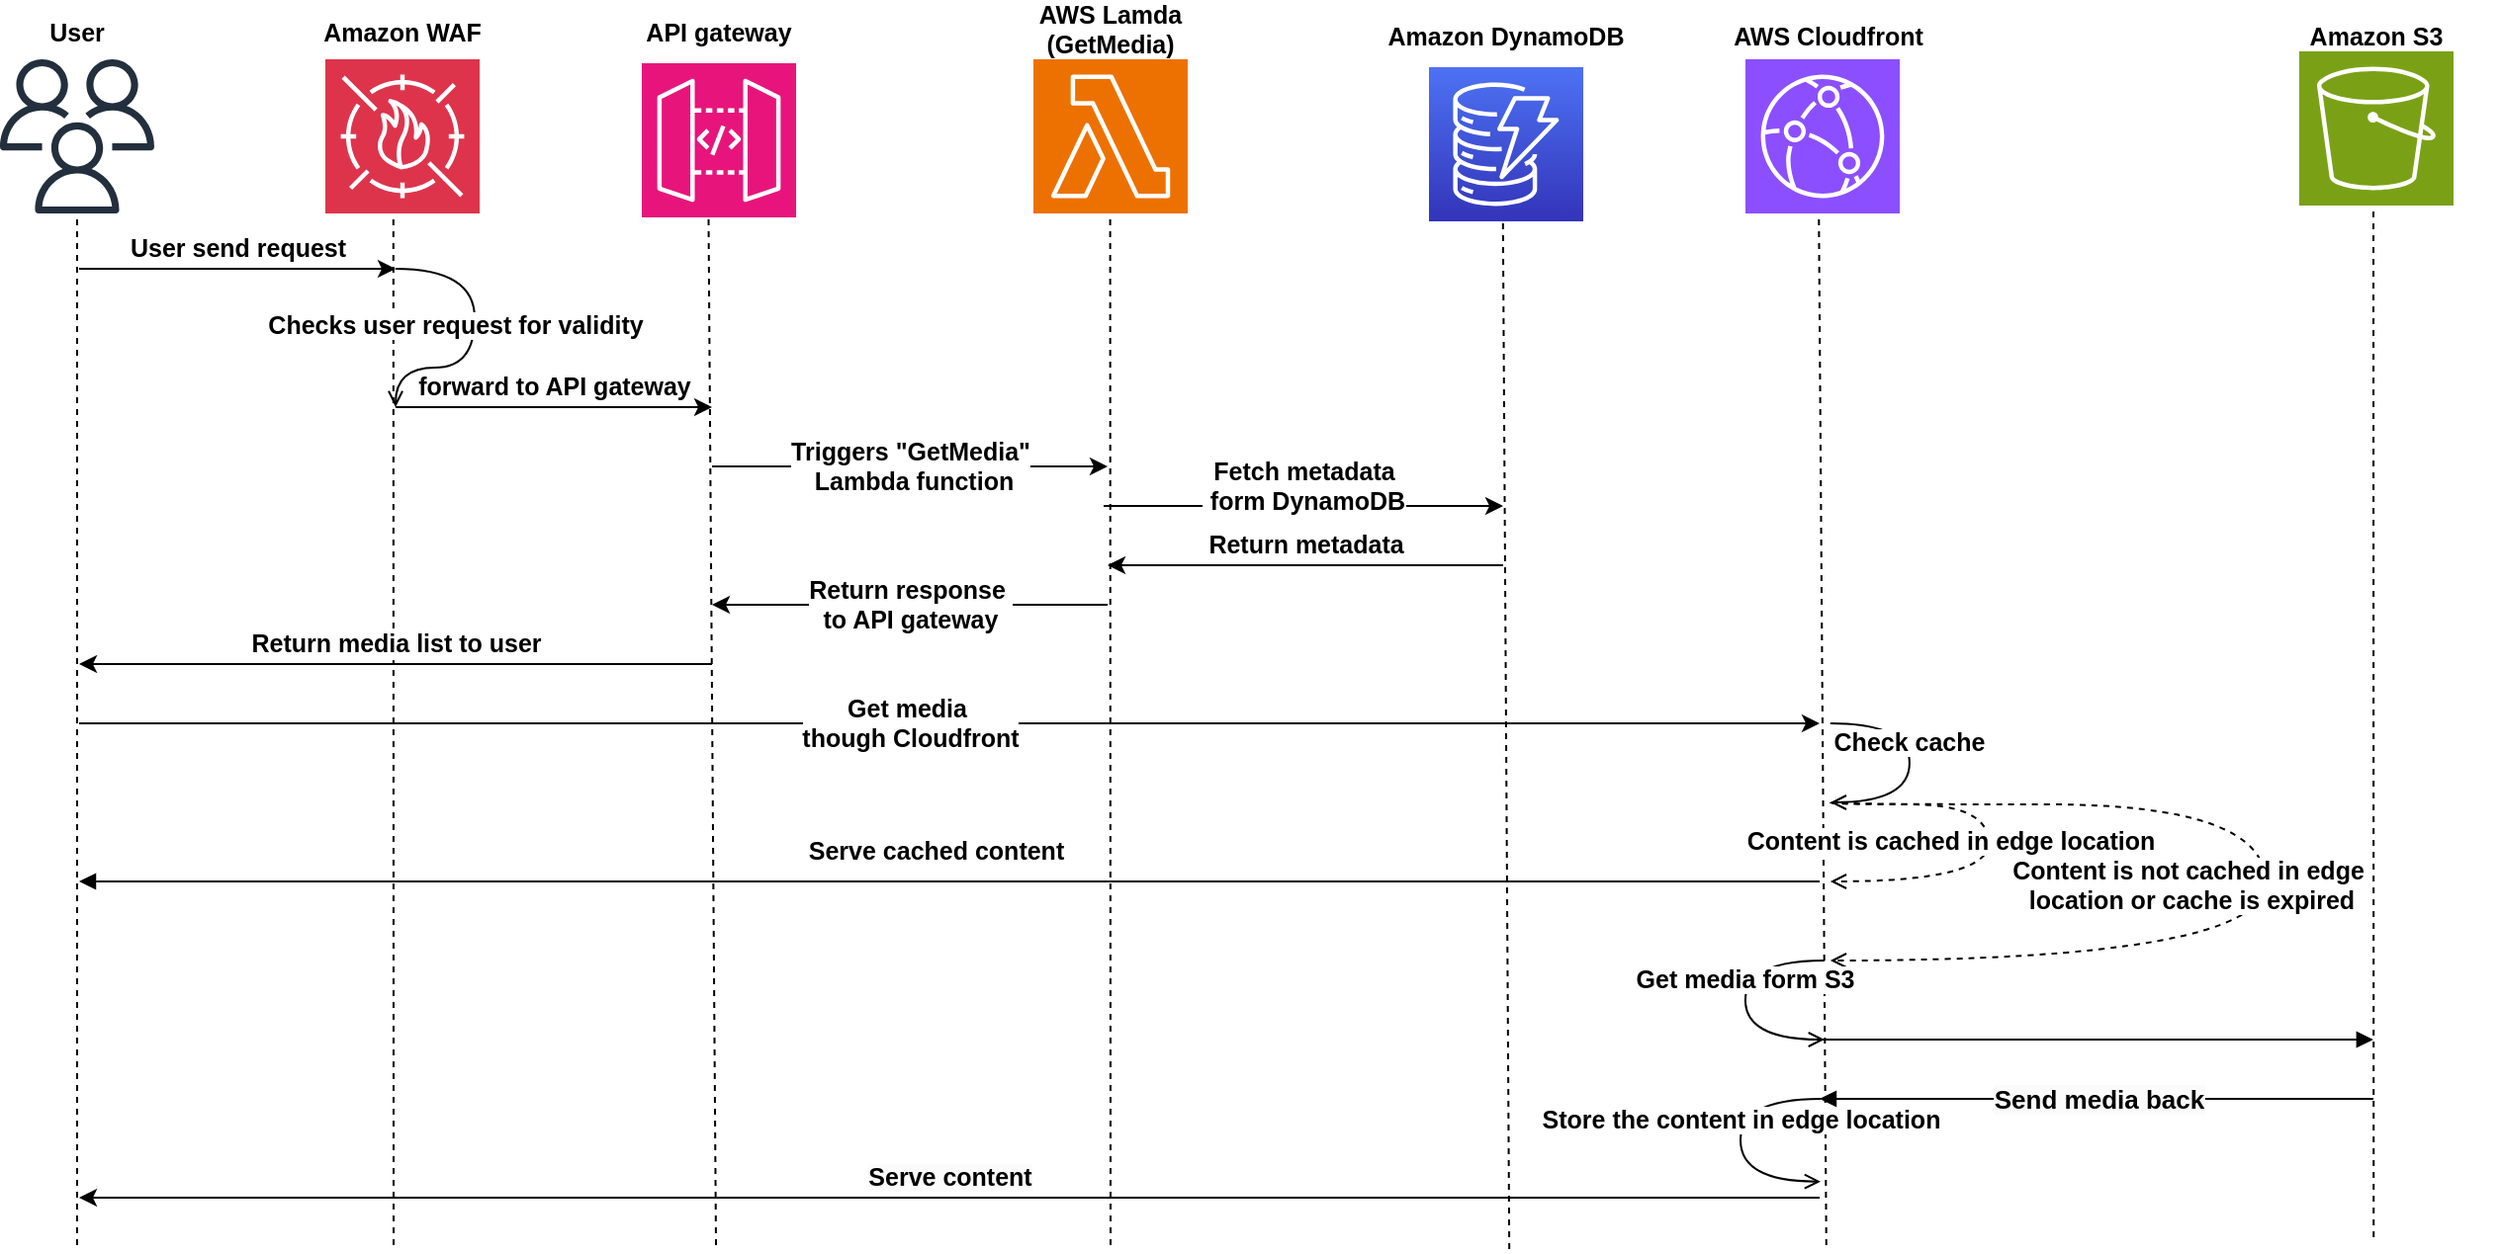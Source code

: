 <mxfile version="24.2.5" type="device">
  <diagram name="Page-1" id="9hdZaKtGNiIB0tUuZD2a">
    <mxGraphModel dx="1381" dy="358" grid="1" gridSize="10" guides="1" tooltips="1" connect="1" arrows="1" fold="1" page="1" pageScale="1" pageWidth="850" pageHeight="1100" math="0" shadow="0">
      <root>
        <mxCell id="0" />
        <mxCell id="1" parent="0" />
        <mxCell id="YCWs_5TPD-9hgWlAFYQn-1" value="" style="sketch=0;outlineConnect=0;fontColor=#232F3E;gradientColor=none;fillColor=#232F3D;strokeColor=none;dashed=0;verticalLabelPosition=bottom;verticalAlign=top;align=center;html=1;fontSize=12.5;fontStyle=1;aspect=fixed;pointerEvents=1;shape=mxgraph.aws4.users;" parent="1" vertex="1">
          <mxGeometry x="-680" y="124" width="78" height="78" as="geometry" />
        </mxCell>
        <mxCell id="YCWs_5TPD-9hgWlAFYQn-2" value="" style="sketch=0;points=[[0,0,0],[0.25,0,0],[0.5,0,0],[0.75,0,0],[1,0,0],[0,1,0],[0.25,1,0],[0.5,1,0],[0.75,1,0],[1,1,0],[0,0.25,0],[0,0.5,0],[0,0.75,0],[1,0.25,0],[1,0.5,0],[1,0.75,0]];outlineConnect=0;fontColor=#232F3E;fillColor=#DD344C;strokeColor=#ffffff;dashed=0;verticalLabelPosition=bottom;verticalAlign=top;align=center;html=1;fontSize=12.5;fontStyle=1;aspect=fixed;shape=mxgraph.aws4.resourceIcon;resIcon=mxgraph.aws4.waf;" parent="1" vertex="1">
          <mxGeometry x="-515.5" y="124" width="78" height="78" as="geometry" />
        </mxCell>
        <mxCell id="YCWs_5TPD-9hgWlAFYQn-3" value="" style="sketch=0;points=[[0,0,0],[0.25,0,0],[0.5,0,0],[0.75,0,0],[1,0,0],[0,1,0],[0.25,1,0],[0.5,1,0],[0.75,1,0],[1,1,0],[0,0.25,0],[0,0.5,0],[0,0.75,0],[1,0.25,0],[1,0.5,0],[1,0.75,0]];outlineConnect=0;fontColor=#232F3E;fillColor=#ED7100;strokeColor=#ffffff;dashed=0;verticalLabelPosition=bottom;verticalAlign=top;align=center;html=1;fontSize=12.5;fontStyle=1;aspect=fixed;shape=mxgraph.aws4.resourceIcon;resIcon=mxgraph.aws4.lambda;" parent="1" vertex="1">
          <mxGeometry x="-157.5" y="124" width="78" height="78" as="geometry" />
        </mxCell>
        <mxCell id="YCWs_5TPD-9hgWlAFYQn-4" value="" style="sketch=0;points=[[0,0,0],[0.25,0,0],[0.5,0,0],[0.75,0,0],[1,0,0],[0,1,0],[0.25,1,0],[0.5,1,0],[0.75,1,0],[1,1,0],[0,0.25,0],[0,0.5,0],[0,0.75,0],[1,0.25,0],[1,0.5,0],[1,0.75,0]];outlineConnect=0;fontColor=#232F3E;fillColor=#E7157B;strokeColor=#ffffff;dashed=0;verticalLabelPosition=bottom;verticalAlign=top;align=center;html=1;fontSize=12.5;fontStyle=1;aspect=fixed;shape=mxgraph.aws4.resourceIcon;resIcon=mxgraph.aws4.api_gateway;" parent="1" vertex="1">
          <mxGeometry x="-355.5" y="126" width="78" height="78" as="geometry" />
        </mxCell>
        <mxCell id="YCWs_5TPD-9hgWlAFYQn-5" value="" style="endArrow=none;dashed=1;html=1;rounded=0;fontSize=12.5;fontStyle=1" parent="1" target="YCWs_5TPD-9hgWlAFYQn-1" edge="1">
          <mxGeometry width="50" height="50" relative="1" as="geometry">
            <mxPoint x="-641" y="724" as="sourcePoint" />
            <mxPoint x="-310" y="245" as="targetPoint" />
          </mxGeometry>
        </mxCell>
        <mxCell id="YCWs_5TPD-9hgWlAFYQn-6" value="" style="endArrow=none;dashed=1;html=1;rounded=0;entryX=0.5;entryY=1;entryDx=0;entryDy=0;entryPerimeter=0;fontSize=12.5;fontStyle=1" parent="1" edge="1">
          <mxGeometry width="50" height="50" relative="1" as="geometry">
            <mxPoint x="-318" y="724" as="sourcePoint" />
            <mxPoint x="-321.77" y="202" as="targetPoint" />
          </mxGeometry>
        </mxCell>
        <mxCell id="YCWs_5TPD-9hgWlAFYQn-7" value="" style="endArrow=none;dashed=1;html=1;rounded=0;entryX=0.5;entryY=1;entryDx=0;entryDy=0;entryPerimeter=0;fontSize=12.5;fontStyle=1" parent="1" edge="1">
          <mxGeometry width="50" height="50" relative="1" as="geometry">
            <mxPoint x="243.39" y="724" as="sourcePoint" />
            <mxPoint x="239.62" y="202" as="targetPoint" />
          </mxGeometry>
        </mxCell>
        <mxCell id="YCWs_5TPD-9hgWlAFYQn-8" value="" style="endArrow=none;dashed=1;html=1;rounded=0;entryX=0.5;entryY=1;entryDx=0;entryDy=0;entryPerimeter=0;fontSize=12.5;fontStyle=1" parent="1" edge="1">
          <mxGeometry width="50" height="50" relative="1" as="geometry">
            <mxPoint x="-118.5" y="724" as="sourcePoint" />
            <mxPoint x="-118.7" y="204" as="targetPoint" />
          </mxGeometry>
        </mxCell>
        <mxCell id="YCWs_5TPD-9hgWlAFYQn-12" value="" style="endArrow=none;dashed=1;html=1;rounded=0;entryX=0.5;entryY=1;entryDx=0;entryDy=0;entryPerimeter=0;fontSize=12.5;fontStyle=1" parent="1" edge="1">
          <mxGeometry width="50" height="50" relative="1" as="geometry">
            <mxPoint x="83.1" y="726" as="sourcePoint" />
            <mxPoint x="79.9" y="206" as="targetPoint" />
          </mxGeometry>
        </mxCell>
        <mxCell id="YCWs_5TPD-9hgWlAFYQn-19" value="" style="sketch=0;points=[[0,0,0],[0.25,0,0],[0.5,0,0],[0.75,0,0],[1,0,0],[0,1,0],[0.25,1,0],[0.5,1,0],[0.75,1,0],[1,1,0],[0,0.25,0],[0,0.5,0],[0,0.75,0],[1,0.25,0],[1,0.5,0],[1,0.75,0]];outlineConnect=0;fontColor=#232F3E;fillColor=#3334B9;strokeColor=#ffffff;dashed=0;verticalLabelPosition=bottom;verticalAlign=top;align=center;html=1;fontSize=12.5;fontStyle=1;aspect=fixed;shape=mxgraph.aws4.resourceIcon;resIcon=mxgraph.aws4.dynamodb;gradientColor=#4D72F3;gradientDirection=north;" parent="1" vertex="1">
          <mxGeometry x="42.5" y="128" width="78" height="78" as="geometry" />
        </mxCell>
        <mxCell id="YCWs_5TPD-9hgWlAFYQn-20" value="" style="sketch=0;points=[[0,0,0],[0.25,0,0],[0.5,0,0],[0.75,0,0],[1,0,0],[0,1,0],[0.25,1,0],[0.5,1,0],[0.75,1,0],[1,1,0],[0,0.25,0],[0,0.5,0],[0,0.75,0],[1,0.25,0],[1,0.5,0],[1,0.75,0]];outlineConnect=0;fontColor=#232F3E;fillColor=#8C4FFF;strokeColor=#ffffff;dashed=0;verticalLabelPosition=bottom;verticalAlign=top;align=center;html=1;fontSize=12.5;fontStyle=1;aspect=fixed;shape=mxgraph.aws4.resourceIcon;resIcon=mxgraph.aws4.cloudfront;" parent="1" vertex="1">
          <mxGeometry x="202.5" y="124" width="78" height="78" as="geometry" />
        </mxCell>
        <mxCell id="YCWs_5TPD-9hgWlAFYQn-21" value="" style="sketch=0;points=[[0,0,0],[0.25,0,0],[0.5,0,0],[0.75,0,0],[1,0,0],[0,1,0],[0.25,1,0],[0.5,1,0],[0.75,1,0],[1,1,0],[0,0.25,0],[0,0.5,0],[0,0.75,0],[1,0.25,0],[1,0.5,0],[1,0.75,0]];outlineConnect=0;fontColor=#232F3E;fillColor=#7AA116;strokeColor=#ffffff;dashed=0;verticalLabelPosition=bottom;verticalAlign=top;align=center;html=1;fontSize=12.5;fontStyle=1;aspect=fixed;shape=mxgraph.aws4.resourceIcon;resIcon=mxgraph.aws4.s3;" parent="1" vertex="1">
          <mxGeometry x="482.5" y="120" width="78" height="78" as="geometry" />
        </mxCell>
        <mxCell id="YCWs_5TPD-9hgWlAFYQn-22" value="" style="endArrow=none;dashed=1;html=1;rounded=0;entryX=0.5;entryY=1;entryDx=0;entryDy=0;entryPerimeter=0;fontSize=12.5;fontStyle=1" parent="1" edge="1">
          <mxGeometry width="50" height="50" relative="1" as="geometry">
            <mxPoint x="520.11" y="720" as="sourcePoint" />
            <mxPoint x="520.0" y="198" as="targetPoint" />
          </mxGeometry>
        </mxCell>
        <mxCell id="YCWs_5TPD-9hgWlAFYQn-23" value="" style="endArrow=none;dashed=1;html=1;rounded=0;entryX=0.5;entryY=1;entryDx=0;entryDy=0;entryPerimeter=0;strokeWidth=1;fontSize=12.5;fontStyle=1" parent="1" edge="1">
          <mxGeometry width="50" height="50" relative="1" as="geometry">
            <mxPoint x="-481" y="724" as="sourcePoint" />
            <mxPoint x="-481.1" y="202" as="targetPoint" />
          </mxGeometry>
        </mxCell>
        <mxCell id="YCWs_5TPD-9hgWlAFYQn-45" value="&lt;span style=&quot;font-size: 12.5px;&quot;&gt;User&lt;/span&gt;" style="text;html=1;align=center;verticalAlign=middle;whiteSpace=wrap;rounded=0;fontSize=12.5;fontStyle=1" parent="1" vertex="1">
          <mxGeometry x="-671" y="96" width="60" height="30" as="geometry" />
        </mxCell>
        <mxCell id="YCWs_5TPD-9hgWlAFYQn-46" value="&lt;span style=&quot;font-size: 12.5px;&quot;&gt;AWS Cloudfront&lt;/span&gt;" style="text;html=1;align=center;verticalAlign=middle;whiteSpace=wrap;rounded=0;fontSize=12.5;fontStyle=1" parent="1" vertex="1">
          <mxGeometry x="182.5" y="98" width="123" height="30" as="geometry" />
        </mxCell>
        <mxCell id="YCWs_5TPD-9hgWlAFYQn-47" value="&lt;span style=&quot;font-size: 12.5px;&quot;&gt;Amazon WAF&lt;/span&gt;" style="text;html=1;align=center;verticalAlign=middle;whiteSpace=wrap;rounded=0;fontSize=12.5;fontStyle=1" parent="1" vertex="1">
          <mxGeometry x="-538" y="96" width="123" height="30" as="geometry" />
        </mxCell>
        <mxCell id="YCWs_5TPD-9hgWlAFYQn-48" value="&lt;span style=&quot;font-size: 12.5px;&quot;&gt;API gateway&lt;/span&gt;" style="text;html=1;align=center;verticalAlign=middle;whiteSpace=wrap;rounded=0;fontSize=12.5;fontStyle=1" parent="1" vertex="1">
          <mxGeometry x="-378" y="96" width="123" height="30" as="geometry" />
        </mxCell>
        <mxCell id="YCWs_5TPD-9hgWlAFYQn-49" value="&lt;span style=&quot;font-size: 12.5px;&quot;&gt;AWS Lamda&lt;/span&gt;&lt;div style=&quot;font-size: 12.5px;&quot;&gt;&lt;span style=&quot;font-size: 12.5px;&quot;&gt;(GetMedia)&lt;/span&gt;&lt;/div&gt;" style="text;html=1;align=center;verticalAlign=middle;whiteSpace=wrap;rounded=0;fontSize=12.5;fontStyle=1" parent="1" vertex="1">
          <mxGeometry x="-180" y="94" width="123" height="30" as="geometry" />
        </mxCell>
        <mxCell id="YCWs_5TPD-9hgWlAFYQn-50" value="&lt;span style=&quot;font-size: 12.5px;&quot;&gt;Amazon DynamoDB&lt;/span&gt;" style="text;html=1;align=center;verticalAlign=middle;whiteSpace=wrap;rounded=0;fontSize=12.5;fontStyle=1" parent="1" vertex="1">
          <mxGeometry x="20" y="98" width="123" height="30" as="geometry" />
        </mxCell>
        <mxCell id="YCWs_5TPD-9hgWlAFYQn-51" value="&lt;span style=&quot;font-size: 12.5px;&quot;&gt;Amazon S3&lt;/span&gt;" style="text;html=1;align=center;verticalAlign=middle;whiteSpace=wrap;rounded=0;fontSize=12.5;fontStyle=1" parent="1" vertex="1">
          <mxGeometry x="460" y="98" width="123" height="30" as="geometry" />
        </mxCell>
        <mxCell id="wO569oP9q6BlfeOgu07d-5" value="" style="endArrow=classic;html=1;rounded=0;fontStyle=1;fontSize=12.5;" parent="1" edge="1">
          <mxGeometry relative="1" as="geometry">
            <mxPoint x="-640" y="230" as="sourcePoint" />
            <mxPoint x="-480" y="230" as="targetPoint" />
          </mxGeometry>
        </mxCell>
        <mxCell id="wO569oP9q6BlfeOgu07d-6" value="User send request" style="edgeLabel;resizable=0;html=1;;align=center;verticalAlign=middle;fontStyle=1;fontSize=12.5;" parent="wO569oP9q6BlfeOgu07d-5" connectable="0" vertex="1">
          <mxGeometry relative="1" as="geometry">
            <mxPoint y="-10" as="offset" />
          </mxGeometry>
        </mxCell>
        <mxCell id="wO569oP9q6BlfeOgu07d-8" value="" style="endArrow=classic;html=1;rounded=0;fontStyle=1;fontSize=12.5;" parent="1" edge="1">
          <mxGeometry relative="1" as="geometry">
            <mxPoint x="-480" y="300" as="sourcePoint" />
            <mxPoint x="-320" y="300" as="targetPoint" />
          </mxGeometry>
        </mxCell>
        <mxCell id="wO569oP9q6BlfeOgu07d-9" value="forward to API gateway" style="edgeLabel;resizable=0;html=1;;align=center;verticalAlign=middle;fontStyle=1;fontSize=12.5;" parent="wO569oP9q6BlfeOgu07d-8" connectable="0" vertex="1">
          <mxGeometry relative="1" as="geometry">
            <mxPoint y="-10" as="offset" />
          </mxGeometry>
        </mxCell>
        <mxCell id="wO569oP9q6BlfeOgu07d-10" value="" style="endArrow=classic;html=1;rounded=0;fontStyle=1;fontSize=12.5;" parent="1" edge="1">
          <mxGeometry relative="1" as="geometry">
            <mxPoint x="-320" y="330" as="sourcePoint" />
            <mxPoint x="-120" y="330" as="targetPoint" />
          </mxGeometry>
        </mxCell>
        <mxCell id="wO569oP9q6BlfeOgu07d-11" value="Triggers &quot;GetMedia&quot;&lt;div&gt;&amp;nbsp;Lambda function&lt;/div&gt;" style="edgeLabel;resizable=0;html=1;;align=center;verticalAlign=middle;fontStyle=1;fontSize=12.5;" parent="wO569oP9q6BlfeOgu07d-10" connectable="0" vertex="1">
          <mxGeometry relative="1" as="geometry">
            <mxPoint as="offset" />
          </mxGeometry>
        </mxCell>
        <mxCell id="wO569oP9q6BlfeOgu07d-12" value="" style="endArrow=classic;html=1;rounded=0;fontStyle=1;fontSize=12.5;" parent="1" edge="1">
          <mxGeometry relative="1" as="geometry">
            <mxPoint x="-122" y="350" as="sourcePoint" />
            <mxPoint x="80" y="350" as="targetPoint" />
          </mxGeometry>
        </mxCell>
        <mxCell id="wO569oP9q6BlfeOgu07d-13" value="Fetch metadata&lt;div&gt;&amp;nbsp;form DynamoDB&lt;/div&gt;" style="edgeLabel;resizable=0;html=1;;align=center;verticalAlign=middle;fontStyle=1;fontSize=12.5;" parent="wO569oP9q6BlfeOgu07d-12" connectable="0" vertex="1">
          <mxGeometry relative="1" as="geometry">
            <mxPoint y="-10" as="offset" />
          </mxGeometry>
        </mxCell>
        <mxCell id="wO569oP9q6BlfeOgu07d-14" value="" style="endArrow=classic;html=1;rounded=0;fontStyle=1;fontSize=12.5;" parent="1" edge="1">
          <mxGeometry relative="1" as="geometry">
            <mxPoint x="80" y="380" as="sourcePoint" />
            <mxPoint x="-120" y="380" as="targetPoint" />
          </mxGeometry>
        </mxCell>
        <mxCell id="wO569oP9q6BlfeOgu07d-15" value="Return metadata" style="edgeLabel;resizable=0;html=1;;align=center;verticalAlign=middle;fontStyle=1;fontSize=12.5;" parent="wO569oP9q6BlfeOgu07d-14" connectable="0" vertex="1">
          <mxGeometry relative="1" as="geometry">
            <mxPoint y="-10" as="offset" />
          </mxGeometry>
        </mxCell>
        <mxCell id="wO569oP9q6BlfeOgu07d-16" value="" style="endArrow=classic;html=1;rounded=0;fontStyle=1;fontSize=12.5;" parent="1" edge="1">
          <mxGeometry relative="1" as="geometry">
            <mxPoint x="-120" y="400" as="sourcePoint" />
            <mxPoint x="-320" y="400" as="targetPoint" />
          </mxGeometry>
        </mxCell>
        <mxCell id="wO569oP9q6BlfeOgu07d-17" value="Return response&amp;nbsp;&lt;div&gt;to API gateway&lt;/div&gt;" style="edgeLabel;resizable=0;html=1;;align=center;verticalAlign=middle;fontStyle=1;fontSize=12.5;" parent="wO569oP9q6BlfeOgu07d-16" connectable="0" vertex="1">
          <mxGeometry relative="1" as="geometry">
            <mxPoint as="offset" />
          </mxGeometry>
        </mxCell>
        <mxCell id="wO569oP9q6BlfeOgu07d-19" value="" style="endArrow=classic;html=1;rounded=0;fontStyle=1;fontSize=12.5;" parent="1" edge="1">
          <mxGeometry relative="1" as="geometry">
            <mxPoint x="-320" y="430" as="sourcePoint" />
            <mxPoint x="-640" y="430" as="targetPoint" />
          </mxGeometry>
        </mxCell>
        <mxCell id="wO569oP9q6BlfeOgu07d-20" value="Return media list to user" style="edgeLabel;resizable=0;html=1;;align=center;verticalAlign=middle;fontStyle=1;fontSize=12.5;" parent="wO569oP9q6BlfeOgu07d-19" connectable="0" vertex="1">
          <mxGeometry relative="1" as="geometry">
            <mxPoint y="-10" as="offset" />
          </mxGeometry>
        </mxCell>
        <mxCell id="wO569oP9q6BlfeOgu07d-21" value="" style="endArrow=classic;html=1;rounded=0;fontStyle=1;fontSize=12.5;" parent="1" edge="1">
          <mxGeometry relative="1" as="geometry">
            <mxPoint x="-640" y="460" as="sourcePoint" />
            <mxPoint x="240" y="460" as="targetPoint" />
          </mxGeometry>
        </mxCell>
        <mxCell id="wO569oP9q6BlfeOgu07d-22" value="Get media&amp;nbsp;&lt;div&gt;though Cloudfront&lt;/div&gt;" style="edgeLabel;resizable=0;html=1;;align=center;verticalAlign=middle;fontStyle=1;fontSize=12.5;" parent="wO569oP9q6BlfeOgu07d-21" connectable="0" vertex="1">
          <mxGeometry relative="1" as="geometry">
            <mxPoint x="-20" as="offset" />
          </mxGeometry>
        </mxCell>
        <mxCell id="wO569oP9q6BlfeOgu07d-32" value="&lt;span style=&quot;background-color: rgb(255, 255, 255); font-size: 12.5px;&quot;&gt;Check cache&lt;/span&gt;" style="html=1;verticalAlign=bottom;labelBackgroundColor=none;endArrow=open;endFill=0;rounded=0;strokeWidth=1;strokeColor=#000000;fontColor=#000000;edgeStyle=orthogonalEdgeStyle;curved=1;fontStyle=1;fontSize=12.5;" parent="1" edge="1">
          <mxGeometry width="160" relative="1" as="geometry">
            <mxPoint x="245.43" y="460" as="sourcePoint" />
            <mxPoint x="245.43" y="500" as="targetPoint" />
            <Array as="points">
              <mxPoint x="285.43" y="460" />
              <mxPoint x="285.43" y="500" />
              <mxPoint x="245.43" y="500" />
            </Array>
            <mxPoint as="offset" />
          </mxGeometry>
        </mxCell>
        <mxCell id="wO569oP9q6BlfeOgu07d-33" value="&lt;span style=&quot;background-color: rgb(255, 255, 255); font-size: 12.5px;&quot;&gt;Content is cached in edge location&lt;/span&gt;" style="html=1;verticalAlign=bottom;labelBackgroundColor=none;endArrow=open;endFill=0;rounded=0;strokeWidth=1;strokeColor=#000000;fontColor=#000000;edgeStyle=orthogonalEdgeStyle;curved=1;dashed=1;fontStyle=1;fontSize=12.5;" parent="1" edge="1">
          <mxGeometry x="0.397" y="-10" width="160" relative="1" as="geometry">
            <mxPoint x="245.43" y="500" as="sourcePoint" />
            <mxPoint x="245.43" y="540" as="targetPoint" />
            <Array as="points">
              <mxPoint x="245.43" y="501" />
              <mxPoint x="325.43" y="501" />
              <mxPoint x="325.43" y="540" />
            </Array>
            <mxPoint as="offset" />
          </mxGeometry>
        </mxCell>
        <mxCell id="wO569oP9q6BlfeOgu07d-34" value="Serve cached content" style="text;html=1;align=center;verticalAlign=middle;resizable=0;points=[];autosize=1;strokeColor=none;fillColor=none;fontStyle=1;fontSize=12.5;" parent="1" vertex="1">
          <mxGeometry x="-282.5" y="510" width="150" height="30" as="geometry" />
        </mxCell>
        <mxCell id="wO569oP9q6BlfeOgu07d-35" value="&lt;span style=&quot;background-color: rgb(255, 255, 255); font-size: 12.5px;&quot;&gt;Content is not cached in edge&lt;/span&gt;&lt;div style=&quot;font-size: 12.5px;&quot;&gt;&lt;span style=&quot;background-color: rgb(255, 255, 255); font-size: 12.5px;&quot;&gt;&amp;nbsp;location or cache is expired&lt;/span&gt;&lt;/div&gt;" style="html=1;verticalAlign=bottom;labelBackgroundColor=none;endArrow=open;endFill=0;rounded=0;strokeWidth=1;strokeColor=#000000;fontColor=#000000;edgeStyle=orthogonalEdgeStyle;curved=1;dashed=1;fontStyle=1;fontSize=12.5;" parent="1" edge="1">
          <mxGeometry x="0.306" y="-20" width="160" relative="1" as="geometry">
            <mxPoint x="245.43" y="500" as="sourcePoint" />
            <mxPoint x="245.43" y="580" as="targetPoint" />
            <Array as="points">
              <mxPoint x="245.43" y="501" />
              <mxPoint x="465.43" y="501" />
              <mxPoint x="465.43" y="580" />
            </Array>
            <mxPoint as="offset" />
          </mxGeometry>
        </mxCell>
        <mxCell id="wO569oP9q6BlfeOgu07d-36" value="&lt;span style=&quot;background-color: rgb(255, 255, 255); font-size: 12.5px;&quot;&gt;Get media form S3&lt;/span&gt;" style="html=1;verticalAlign=bottom;labelBackgroundColor=none;endArrow=open;endFill=0;rounded=0;strokeWidth=1;strokeColor=#000000;fontColor=#000000;edgeStyle=orthogonalEdgeStyle;curved=1;fontStyle=1;fontSize=12.5;" parent="1" edge="1">
          <mxGeometry width="160" relative="1" as="geometry">
            <mxPoint x="242.46" y="580" as="sourcePoint" />
            <mxPoint x="242.46" y="620" as="targetPoint" />
            <Array as="points">
              <mxPoint x="202.46" y="580" />
              <mxPoint x="202.46" y="620" />
            </Array>
            <mxPoint as="offset" />
          </mxGeometry>
        </mxCell>
        <mxCell id="wO569oP9q6BlfeOgu07d-38" value="" style="edgeStyle=orthogonalEdgeStyle;html=1;endArrow=none;elbow=vertical;startArrow=block;startFill=1;strokeColor=#000000;rounded=0;fontStyle=1;fontSize=12.5;" parent="1" edge="1">
          <mxGeometry width="100" relative="1" as="geometry">
            <mxPoint x="-640" y="540" as="sourcePoint" />
            <mxPoint x="240" y="540" as="targetPoint" />
          </mxGeometry>
        </mxCell>
        <mxCell id="wO569oP9q6BlfeOgu07d-40" value="" style="edgeStyle=orthogonalEdgeStyle;html=1;endArrow=block;elbow=vertical;startArrow=none;endFill=1;strokeColor=#000000;rounded=0;fontStyle=1;fontSize=12.5;" parent="1" edge="1">
          <mxGeometry width="100" relative="1" as="geometry">
            <mxPoint x="239.93" y="620" as="sourcePoint" />
            <mxPoint x="519.93" y="620" as="targetPoint" />
          </mxGeometry>
        </mxCell>
        <mxCell id="IY8zGeX2x67JNvqo3MP3-2" value="&lt;span style=&quot;background-color: rgb(255, 255, 255); font-size: 12.5px;&quot;&gt;Checks user request for validity&lt;/span&gt;" style="html=1;verticalAlign=bottom;labelBackgroundColor=none;endArrow=open;endFill=0;rounded=0;strokeWidth=1;strokeColor=#000000;fontColor=#000000;edgeStyle=orthogonalEdgeStyle;curved=1;fontStyle=1;fontSize=12.5;" parent="1" edge="1">
          <mxGeometry x="0.053" y="-10" width="160" relative="1" as="geometry">
            <mxPoint x="-480" y="230" as="sourcePoint" />
            <mxPoint x="-480" y="300" as="targetPoint" />
            <Array as="points">
              <mxPoint x="-440" y="230" />
              <mxPoint x="-440" y="280" />
            </Array>
            <mxPoint as="offset" />
          </mxGeometry>
        </mxCell>
        <mxCell id="IY8zGeX2x67JNvqo3MP3-3" value="" style="edgeStyle=orthogonalEdgeStyle;html=1;endArrow=none;elbow=vertical;startArrow=block;startFill=1;strokeColor=#000000;rounded=0;fontStyle=1;fontSize=12.5;" parent="1" edge="1">
          <mxGeometry width="100" relative="1" as="geometry">
            <mxPoint x="240" y="650" as="sourcePoint" />
            <mxPoint x="520" y="650" as="targetPoint" />
          </mxGeometry>
        </mxCell>
        <mxCell id="-fN15C2bt2nLX2sOEtFs-1" value="&lt;span style=&quot;font-size: 13px; font-weight: 700; background-color: rgb(251, 251, 251);&quot;&gt;Send media back&lt;/span&gt;" style="edgeLabel;html=1;align=center;verticalAlign=middle;resizable=0;points=[];" vertex="1" connectable="0" parent="IY8zGeX2x67JNvqo3MP3-3">
          <mxGeometry x="-0.046" relative="1" as="geometry">
            <mxPoint x="7" as="offset" />
          </mxGeometry>
        </mxCell>
        <mxCell id="77dkkcYUuRQRwvdlWU6r-1" value="" style="endArrow=classic;html=1;rounded=0;fontStyle=1;fontSize=12.5;" parent="1" edge="1">
          <mxGeometry relative="1" as="geometry">
            <mxPoint x="240" y="700" as="sourcePoint" />
            <mxPoint x="-640" y="700" as="targetPoint" />
          </mxGeometry>
        </mxCell>
        <mxCell id="77dkkcYUuRQRwvdlWU6r-2" value="&lt;span style=&quot;font-size: 12.5px; background-color: rgb(251, 251, 251);&quot;&gt;Serve content&lt;/span&gt;" style="edgeLabel;resizable=0;html=1;;align=center;verticalAlign=middle;fontStyle=1;fontSize=12.5;" parent="77dkkcYUuRQRwvdlWU6r-1" connectable="0" vertex="1">
          <mxGeometry relative="1" as="geometry">
            <mxPoint y="-10" as="offset" />
          </mxGeometry>
        </mxCell>
        <mxCell id="OwOp2lrGd_rhbDs1-OUB-1" value="&lt;span style=&quot;background-color: rgb(255, 255, 255); font-size: 12.5px;&quot;&gt;Store the content in edge location&lt;/span&gt;" style="html=1;verticalAlign=bottom;labelBackgroundColor=none;endArrow=open;endFill=0;rounded=0;strokeWidth=1;strokeColor=#000000;fontColor=#000000;edgeStyle=orthogonalEdgeStyle;curved=1;fontStyle=1;fontSize=12.5;" parent="1" edge="1">
          <mxGeometry x="-0.001" width="160" relative="1" as="geometry">
            <mxPoint x="240.5" y="650" as="sourcePoint" />
            <mxPoint x="240.5" y="691.82" as="targetPoint" />
            <Array as="points">
              <mxPoint x="200" y="650" />
              <mxPoint x="200" y="692" />
            </Array>
            <mxPoint as="offset" />
          </mxGeometry>
        </mxCell>
      </root>
    </mxGraphModel>
  </diagram>
</mxfile>
